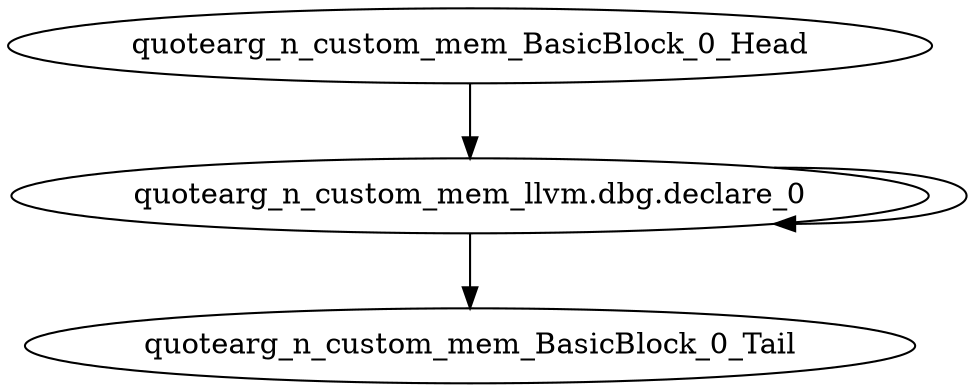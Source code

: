 digraph G {
    "quotearg_n_custom_mem_BasicBlock_0_Head" -> "quotearg_n_custom_mem_llvm.dbg.declare_0"
    "quotearg_n_custom_mem_llvm.dbg.declare_0" -> "quotearg_n_custom_mem_BasicBlock_0_Tail"
    "quotearg_n_custom_mem_llvm.dbg.declare_0" -> "quotearg_n_custom_mem_llvm.dbg.declare_0"
}
